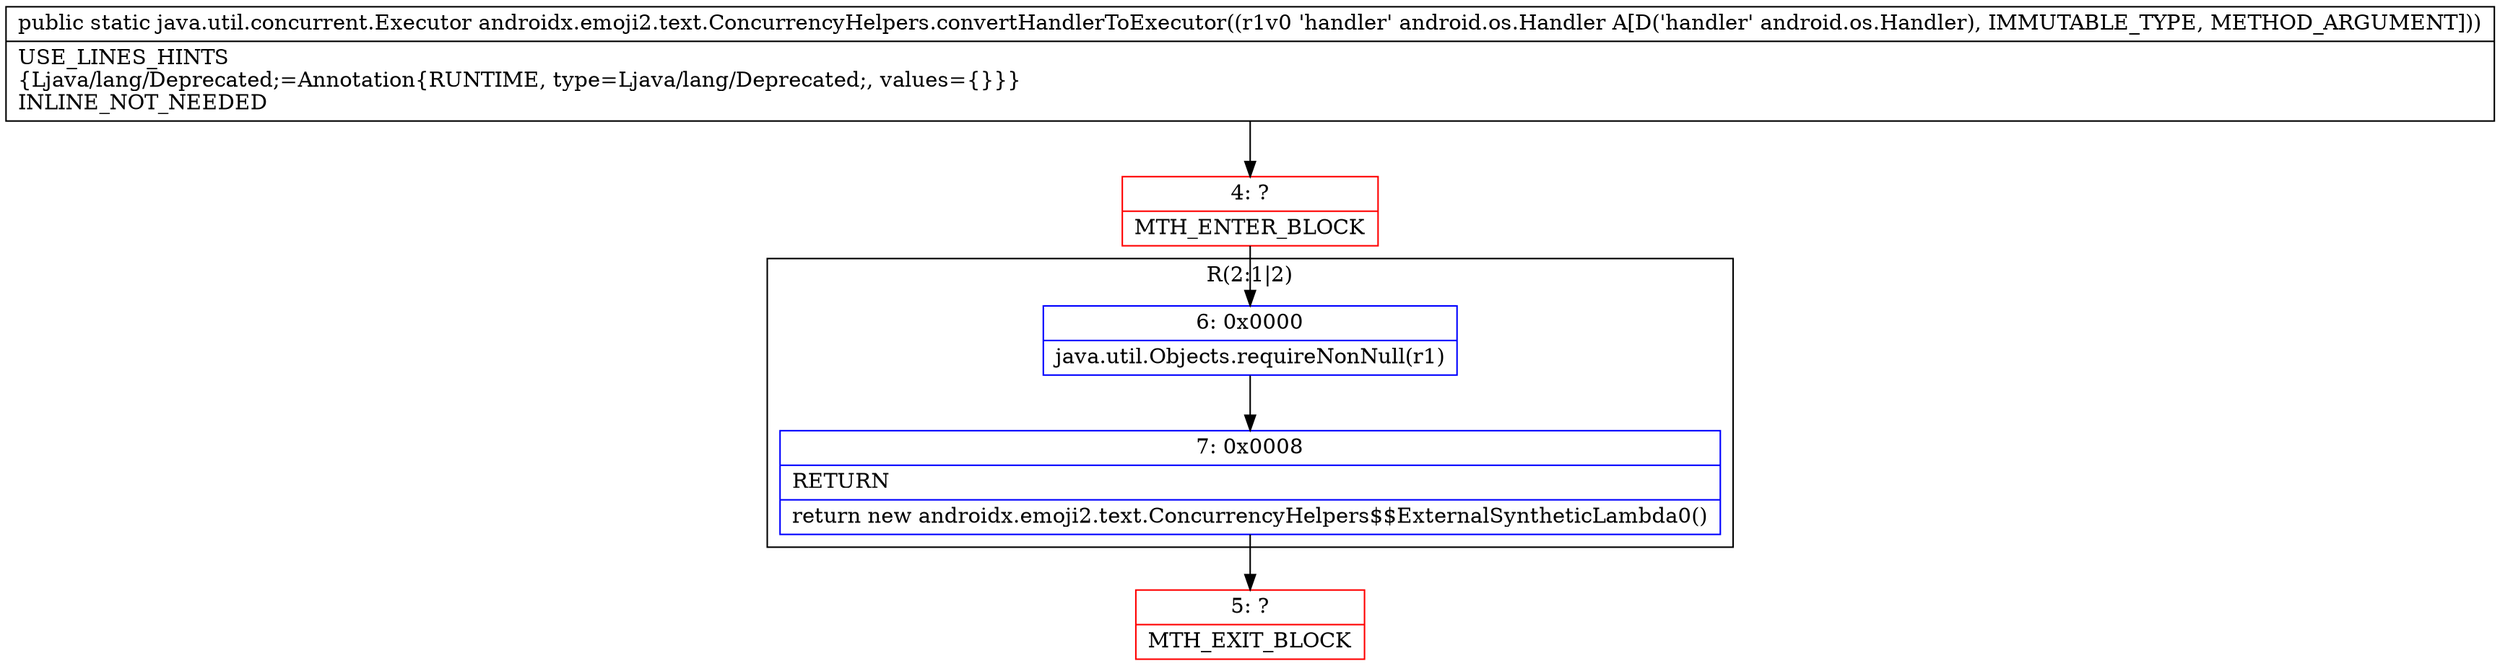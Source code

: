 digraph "CFG forandroidx.emoji2.text.ConcurrencyHelpers.convertHandlerToExecutor(Landroid\/os\/Handler;)Ljava\/util\/concurrent\/Executor;" {
subgraph cluster_Region_1911106470 {
label = "R(2:1|2)";
node [shape=record,color=blue];
Node_6 [shape=record,label="{6\:\ 0x0000|java.util.Objects.requireNonNull(r1)\l}"];
Node_7 [shape=record,label="{7\:\ 0x0008|RETURN\l|return new androidx.emoji2.text.ConcurrencyHelpers$$ExternalSyntheticLambda0()\l}"];
}
Node_4 [shape=record,color=red,label="{4\:\ ?|MTH_ENTER_BLOCK\l}"];
Node_5 [shape=record,color=red,label="{5\:\ ?|MTH_EXIT_BLOCK\l}"];
MethodNode[shape=record,label="{public static java.util.concurrent.Executor androidx.emoji2.text.ConcurrencyHelpers.convertHandlerToExecutor((r1v0 'handler' android.os.Handler A[D('handler' android.os.Handler), IMMUTABLE_TYPE, METHOD_ARGUMENT]))  | USE_LINES_HINTS\l\{Ljava\/lang\/Deprecated;=Annotation\{RUNTIME, type=Ljava\/lang\/Deprecated;, values=\{\}\}\}\lINLINE_NOT_NEEDED\l}"];
MethodNode -> Node_4;Node_6 -> Node_7;
Node_7 -> Node_5;
Node_4 -> Node_6;
}

